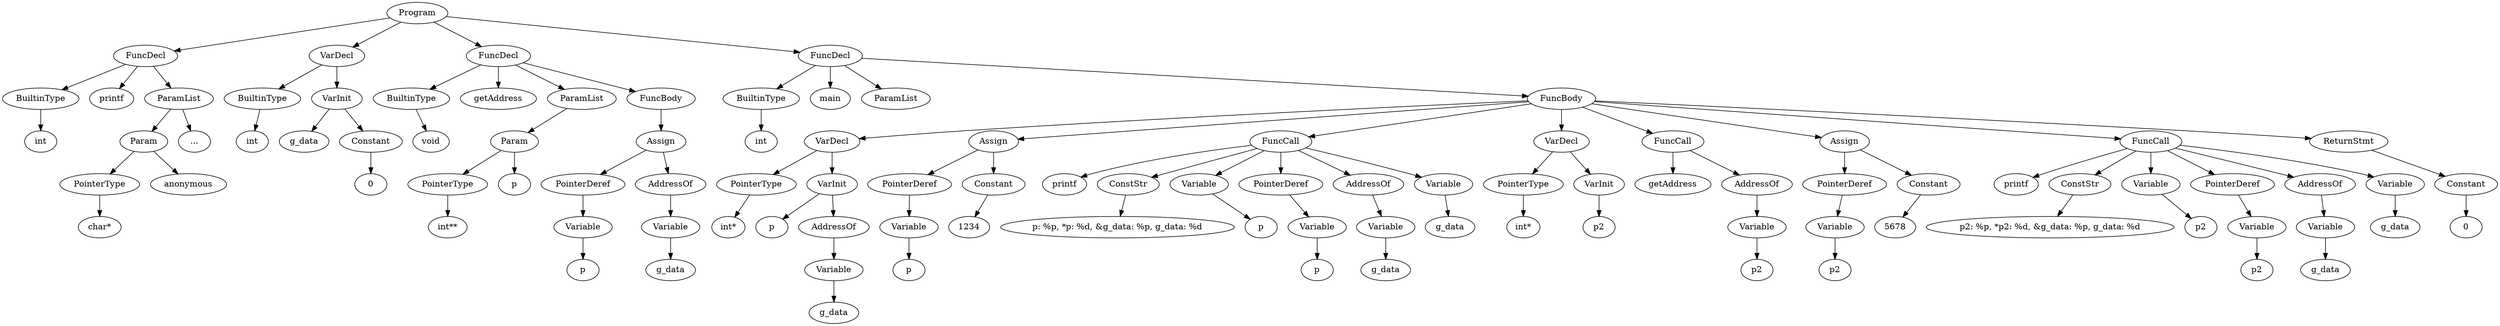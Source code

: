 digraph {
Program [label = Program]
Program -> FuncDecl_5635528768
FuncDecl_5635528768 [label = FuncDecl]
FuncDecl_5635528768 -> BuiltinType_5635528272
BuiltinType_5635528272 [label = BuiltinType]
"int_5635528272" [label = "int"]
BuiltinType_5635528272 -> "int_5635528272"
printf_5635528768[ label = printf]
FuncDecl_5635528768 -> printf_5635528768
FuncDecl_5635528768 -> ParamList_5635528496
ParamList_5635528496 [label = ParamList]
ParamList_5635528496 -> Param_5635528624
Param_5635528624 [label = Param]
Param_5635528624 -> PointerType_5635528432
PointerType_5635528432 [label = PointerType]
"char*_5635528432" [label = "char*"]
PointerType_5635528432 -> "char*_5635528432"
anonymous_5635528624 [label = anonymous]
Param_5635528624 -> anonymous_5635528624
"..._5635528496" [label = "..."]
ParamList_5635528496 -> "..._5635528496"
Program -> VarDecl_5635529040
VarDecl_5635529040 [label = VarDecl]
VarDecl_5635529040 -> BuiltinType_5635528832
BuiltinType_5635528832 [label = BuiltinType]
"int_5635528832" [label = "int"]
BuiltinType_5635528832 -> "int_5635528832"
VarDecl_5635529040 -> VarInit_5635528960
VarInit_5635528960 [label = VarInit]
g_data_5635528960 [label = g_data]
VarInit_5635528960 -> g_data_5635528960
VarInit_5635528960 -> Constant_5635528896
Constant_5635528896 [label = Constant]
int_5635528896 [label = "0"]
Constant_5635528896 -> int_5635528896
Program -> FuncDecl_5635529872
FuncDecl_5635529872 [label = FuncDecl]
FuncDecl_5635529872 -> BuiltinType_5635529072
BuiltinType_5635529072 [label = BuiltinType]
"void_5635529072" [label = "void"]
BuiltinType_5635529072 -> "void_5635529072"
getAddress_5635529872[ label = getAddress]
FuncDecl_5635529872 -> getAddress_5635529872
FuncDecl_5635529872 -> ParamList_5635529440
ParamList_5635529440 [label = ParamList]
ParamList_5635529440 -> Param_5635529392
Param_5635529392 [label = Param]
Param_5635529392 -> PointerType_5635529296
PointerType_5635529296 [label = PointerType]
"int**_5635529296" [label = "int**"]
PointerType_5635529296 -> "int**_5635529296"
p_5635529392 [label = p]
Param_5635529392 -> p_5635529392
FuncDecl_5635529872 -> FuncBody_5635293248
FuncBody_5635293248 [label = FuncBody]
FuncBody_5635293248 -> Assign_5635529840
Assign_5635529840 [label = Assign]
Assign_5635529840 -> PointerDeref_5635301968
PointerDeref_5635301968 [label = PointerDeref]
PointerDeref_5635301968 -> Variable_5635529744
Variable_5635529744 [label = Variable]
p_5635529744 [label = p]
Variable_5635529744 -> p_5635529744
Assign_5635529840 -> AddressOf_5635301552
AddressOf_5635301552 [label = AddressOf]
AddressOf_5635301552 -> Variable_5635529808
Variable_5635529808 [label = Variable]
g_data_5635529808 [label = g_data]
Variable_5635529808 -> g_data_5635529808
Program -> FuncDecl_5635532816
FuncDecl_5635532816 [label = FuncDecl]
FuncDecl_5635532816 -> BuiltinType_5635529968
BuiltinType_5635529968 [label = BuiltinType]
"int_5635529968" [label = "int"]
BuiltinType_5635529968 -> "int_5635529968"
main_5635532816[ label = main]
FuncDecl_5635532816 -> main_5635532816
FuncDecl_5635532816 -> ParamList_5635530064
ParamList_5635530064 [label = ParamList]
FuncDecl_5635532816 -> FuncBody_5635532800
FuncBody_5635532800 [label = FuncBody]
FuncBody_5635532800 -> VarDecl_5635530448
VarDecl_5635530448 [label = VarDecl]
VarDecl_5635530448 -> PointerType_5635530208
PointerType_5635530208 [label = PointerType]
"int*_5635530208" [label = "int*"]
PointerType_5635530208 -> "int*_5635530208"
VarDecl_5635530448 -> VarInit_5635530368
VarInit_5635530368 [label = VarInit]
p_5635530368 [label = p]
VarInit_5635530368 -> p_5635530368
VarInit_5635530368 -> AddressOf_5635293600
AddressOf_5635293600 [label = AddressOf]
AddressOf_5635293600 -> Variable_5635530336
Variable_5635530336 [label = Variable]
g_data_5635530336 [label = g_data]
Variable_5635530336 -> g_data_5635530336
FuncBody_5635532800 -> Assign_5635530608
Assign_5635530608 [label = Assign]
Assign_5635530608 -> PointerDeref_5635287648
PointerDeref_5635287648 [label = PointerDeref]
PointerDeref_5635287648 -> Variable_5635530512
Variable_5635530512 [label = Variable]
p_5635530512 [label = p]
Variable_5635530512 -> p_5635530512
Assign_5635530608 -> Constant_5635530544
Constant_5635530544 [label = Constant]
int_5635530544 [label = "1234"]
Constant_5635530544 -> int_5635530544
FuncBody_5635532800 -> FuncCall_5635531280
FuncCall_5635531280 [label = FuncCall]
printf_5635531280[ label = printf]
FuncCall_5635531280 -> printf_5635531280
FuncCall_5635531280 -> ConstStr_5635530752
ConstStr_5635530752 [label = ConstStr]
str_5635530752 [label = "p: %p, *p: %d, &g_data: %p, g_data: %d"]
ConstStr_5635530752 -> str_5635530752
FuncCall_5635531280 -> Variable_5635530960
Variable_5635530960 [label = Variable]
p_5635530960 [label = p]
Variable_5635530960 -> p_5635530960
FuncCall_5635531280 -> PointerDeref_5635140832
PointerDeref_5635140832 [label = PointerDeref]
PointerDeref_5635140832 -> Variable_5635531024
Variable_5635531024 [label = Variable]
p_5635531024 [label = p]
Variable_5635531024 -> p_5635531024
FuncCall_5635531280 -> AddressOf_5635071632
AddressOf_5635071632 [label = AddressOf]
AddressOf_5635071632 -> Variable_5635531120
Variable_5635531120 [label = Variable]
g_data_5635531120 [label = g_data]
Variable_5635531120 -> g_data_5635531120
FuncCall_5635531280 -> Variable_5635531184
Variable_5635531184 [label = Variable]
g_data_5635531184 [label = g_data]
Variable_5635531184 -> g_data_5635531184
FuncBody_5635532800 -> VarDecl_5635531568
VarDecl_5635531568 [label = VarDecl]
VarDecl_5635531568 -> PointerType_5635531392
PointerType_5635531392 [label = PointerType]
"int*_5635531392" [label = "int*"]
PointerType_5635531392 -> "int*_5635531392"
VarDecl_5635531568 -> VarInit_5635531488
VarInit_5635531488 [label = VarInit]
p2_5635531488 [label = p2]
VarInit_5635531488 -> p2_5635531488
FuncBody_5635532800 -> FuncCall_5635531744
FuncCall_5635531744 [label = FuncCall]
getAddress_5635531744[ label = getAddress]
FuncCall_5635531744 -> getAddress_5635531744
FuncCall_5635531744 -> AddressOf_5635071728
AddressOf_5635071728 [label = AddressOf]
AddressOf_5635071728 -> Variable_5635531664
Variable_5635531664 [label = Variable]
p2_5635531664 [label = p2]
Variable_5635531664 -> p2_5635531664
FuncBody_5635532800 -> Assign_5635531968
Assign_5635531968 [label = Assign]
Assign_5635531968 -> PointerDeref_5635531888
PointerDeref_5635531888 [label = PointerDeref]
PointerDeref_5635531888 -> Variable_5635531856
Variable_5635531856 [label = Variable]
p2_5635531856 [label = p2]
Variable_5635531856 -> p2_5635531856
Assign_5635531968 -> Constant_5635531904
Constant_5635531904 [label = Constant]
int_5635531904 [label = "5678"]
Constant_5635531904 -> int_5635531904
FuncBody_5635532800 -> FuncCall_5635532672
FuncCall_5635532672 [label = FuncCall]
printf_5635532672[ label = printf]
FuncCall_5635532672 -> printf_5635532672
FuncCall_5635532672 -> ConstStr_5635532112
ConstStr_5635532112 [label = ConstStr]
str_5635532112 [label = "p2: %p, *p2: %d, &g_data: %p, g_data: %d"]
ConstStr_5635532112 -> str_5635532112
FuncCall_5635532672 -> Variable_5635532336
Variable_5635532336 [label = Variable]
p2_5635532336 [label = p2]
Variable_5635532336 -> p2_5635532336
FuncCall_5635532672 -> PointerDeref_5635532288
PointerDeref_5635532288 [label = PointerDeref]
PointerDeref_5635532288 -> Variable_5635532416
Variable_5635532416 [label = Variable]
p2_5635532416 [label = p2]
Variable_5635532416 -> p2_5635532416
FuncCall_5635532672 -> AddressOf_5635532368
AddressOf_5635532368 [label = AddressOf]
AddressOf_5635532368 -> Variable_5635532512
Variable_5635532512 [label = Variable]
g_data_5635532512 [label = g_data]
Variable_5635532512 -> g_data_5635532512
FuncCall_5635532672 -> Variable_5635532576
Variable_5635532576 [label = Variable]
g_data_5635532576 [label = g_data]
Variable_5635532576 -> g_data_5635532576
FuncBody_5635532800 -> ReturnStmt_5635532784
ReturnStmt_5635532784 [label = ReturnStmt]
ReturnStmt_5635532784 -> Constant_5635532720
Constant_5635532720 [label = Constant]
int_5635532720 [label = "0"]
Constant_5635532720 -> int_5635532720
}
